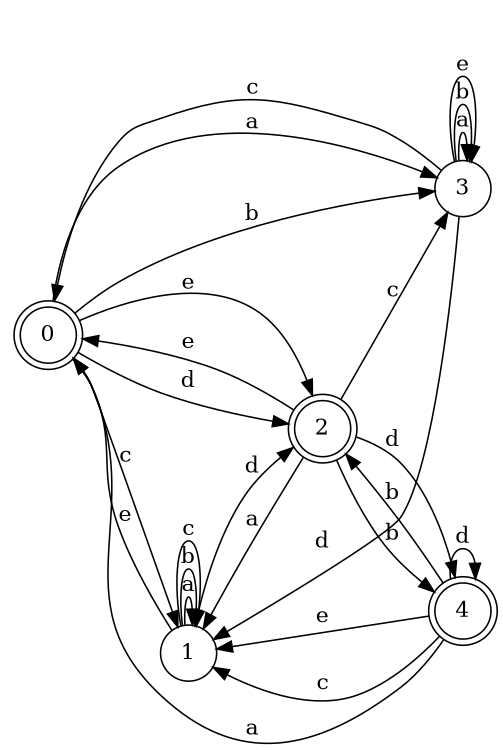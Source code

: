 digraph n4_10 {
__start0 [label="" shape="none"];

rankdir=LR;
size="8,5";

s0 [style="rounded,filled", color="black", fillcolor="white" shape="doublecircle", label="0"];
s1 [style="filled", color="black", fillcolor="white" shape="circle", label="1"];
s2 [style="rounded,filled", color="black", fillcolor="white" shape="doublecircle", label="2"];
s3 [style="filled", color="black", fillcolor="white" shape="circle", label="3"];
s4 [style="rounded,filled", color="black", fillcolor="white" shape="doublecircle", label="4"];
s0 -> s3 [label="a"];
s0 -> s3 [label="b"];
s0 -> s1 [label="c"];
s0 -> s2 [label="d"];
s0 -> s2 [label="e"];
s1 -> s1 [label="a"];
s1 -> s1 [label="b"];
s1 -> s1 [label="c"];
s1 -> s2 [label="d"];
s1 -> s0 [label="e"];
s2 -> s1 [label="a"];
s2 -> s4 [label="b"];
s2 -> s3 [label="c"];
s2 -> s4 [label="d"];
s2 -> s0 [label="e"];
s3 -> s3 [label="a"];
s3 -> s3 [label="b"];
s3 -> s0 [label="c"];
s3 -> s1 [label="d"];
s3 -> s3 [label="e"];
s4 -> s0 [label="a"];
s4 -> s2 [label="b"];
s4 -> s1 [label="c"];
s4 -> s4 [label="d"];
s4 -> s1 [label="e"];

}